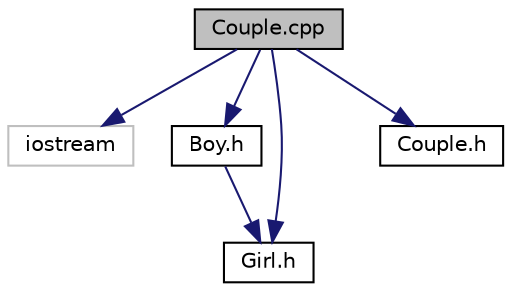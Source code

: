 digraph "Couple.cpp"
{
  edge [fontname="Helvetica",fontsize="10",labelfontname="Helvetica",labelfontsize="10"];
  node [fontname="Helvetica",fontsize="10",shape=record];
  Node0 [label="Couple.cpp",height=0.2,width=0.4,color="black", fillcolor="grey75", style="filled", fontcolor="black"];
  Node0 -> Node1 [color="midnightblue",fontsize="10",style="solid",fontname="Helvetica"];
  Node1 [label="iostream",height=0.2,width=0.4,color="grey75", fillcolor="white", style="filled"];
  Node0 -> Node2 [color="midnightblue",fontsize="10",style="solid",fontname="Helvetica"];
  Node2 [label="Boy.h",height=0.2,width=0.4,color="black", fillcolor="white", style="filled",URL="$_boy_8h.html"];
  Node2 -> Node3 [color="midnightblue",fontsize="10",style="solid",fontname="Helvetica"];
  Node3 [label="Girl.h",height=0.2,width=0.4,color="black", fillcolor="white", style="filled",URL="$_girl_8h.html"];
  Node0 -> Node3 [color="midnightblue",fontsize="10",style="solid",fontname="Helvetica"];
  Node0 -> Node4 [color="midnightblue",fontsize="10",style="solid",fontname="Helvetica"];
  Node4 [label="Couple.h",height=0.2,width=0.4,color="black", fillcolor="white", style="filled",URL="$_couple_8h.html"];
}
